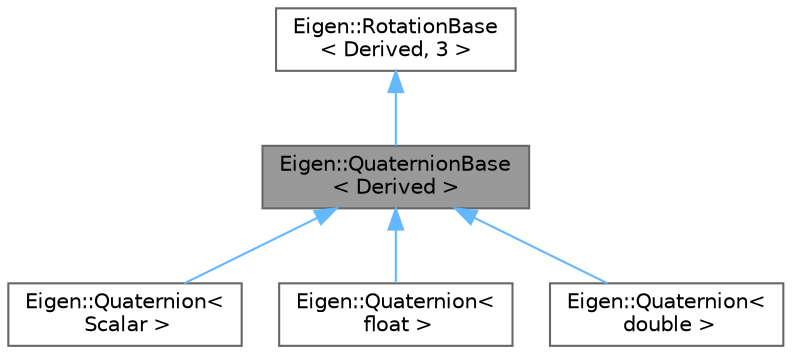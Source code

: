 digraph "Eigen::QuaternionBase&lt; Derived &gt;"
{
 // LATEX_PDF_SIZE
  bgcolor="transparent";
  edge [fontname=Helvetica,fontsize=10,labelfontname=Helvetica,labelfontsize=10];
  node [fontname=Helvetica,fontsize=10,shape=box,height=0.2,width=0.4];
  Node1 [id="Node000001",label="Eigen::QuaternionBase\l\< Derived \>",height=0.2,width=0.4,color="gray40", fillcolor="grey60", style="filled", fontcolor="black",tooltip="Base class for quaternion expressions."];
  Node2 -> Node1 [id="edge5_Node000001_Node000002",dir="back",color="steelblue1",style="solid",tooltip=" "];
  Node2 [id="Node000002",label="Eigen::RotationBase\l\< Derived, 3 \>",height=0.2,width=0.4,color="gray40", fillcolor="white", style="filled",URL="$classEigen_1_1RotationBase.html",tooltip=" "];
  Node1 -> Node3 [id="edge6_Node000001_Node000003",dir="back",color="steelblue1",style="solid",tooltip=" "];
  Node3 [id="Node000003",label="Eigen::Quaternion\<\l Scalar \>",height=0.2,width=0.4,color="gray40", fillcolor="white", style="filled",URL="$classEigen_1_1Quaternion.html",tooltip=" "];
  Node1 -> Node4 [id="edge7_Node000001_Node000004",dir="back",color="steelblue1",style="solid",tooltip=" "];
  Node4 [id="Node000004",label="Eigen::Quaternion\<\l float \>",height=0.2,width=0.4,color="gray40", fillcolor="white", style="filled",URL="$classEigen_1_1Quaternion.html",tooltip=" "];
  Node1 -> Node5 [id="edge8_Node000001_Node000005",dir="back",color="steelblue1",style="solid",tooltip=" "];
  Node5 [id="Node000005",label="Eigen::Quaternion\<\l double \>",height=0.2,width=0.4,color="gray40", fillcolor="white", style="filled",URL="$classEigen_1_1Quaternion.html",tooltip=" "];
}
